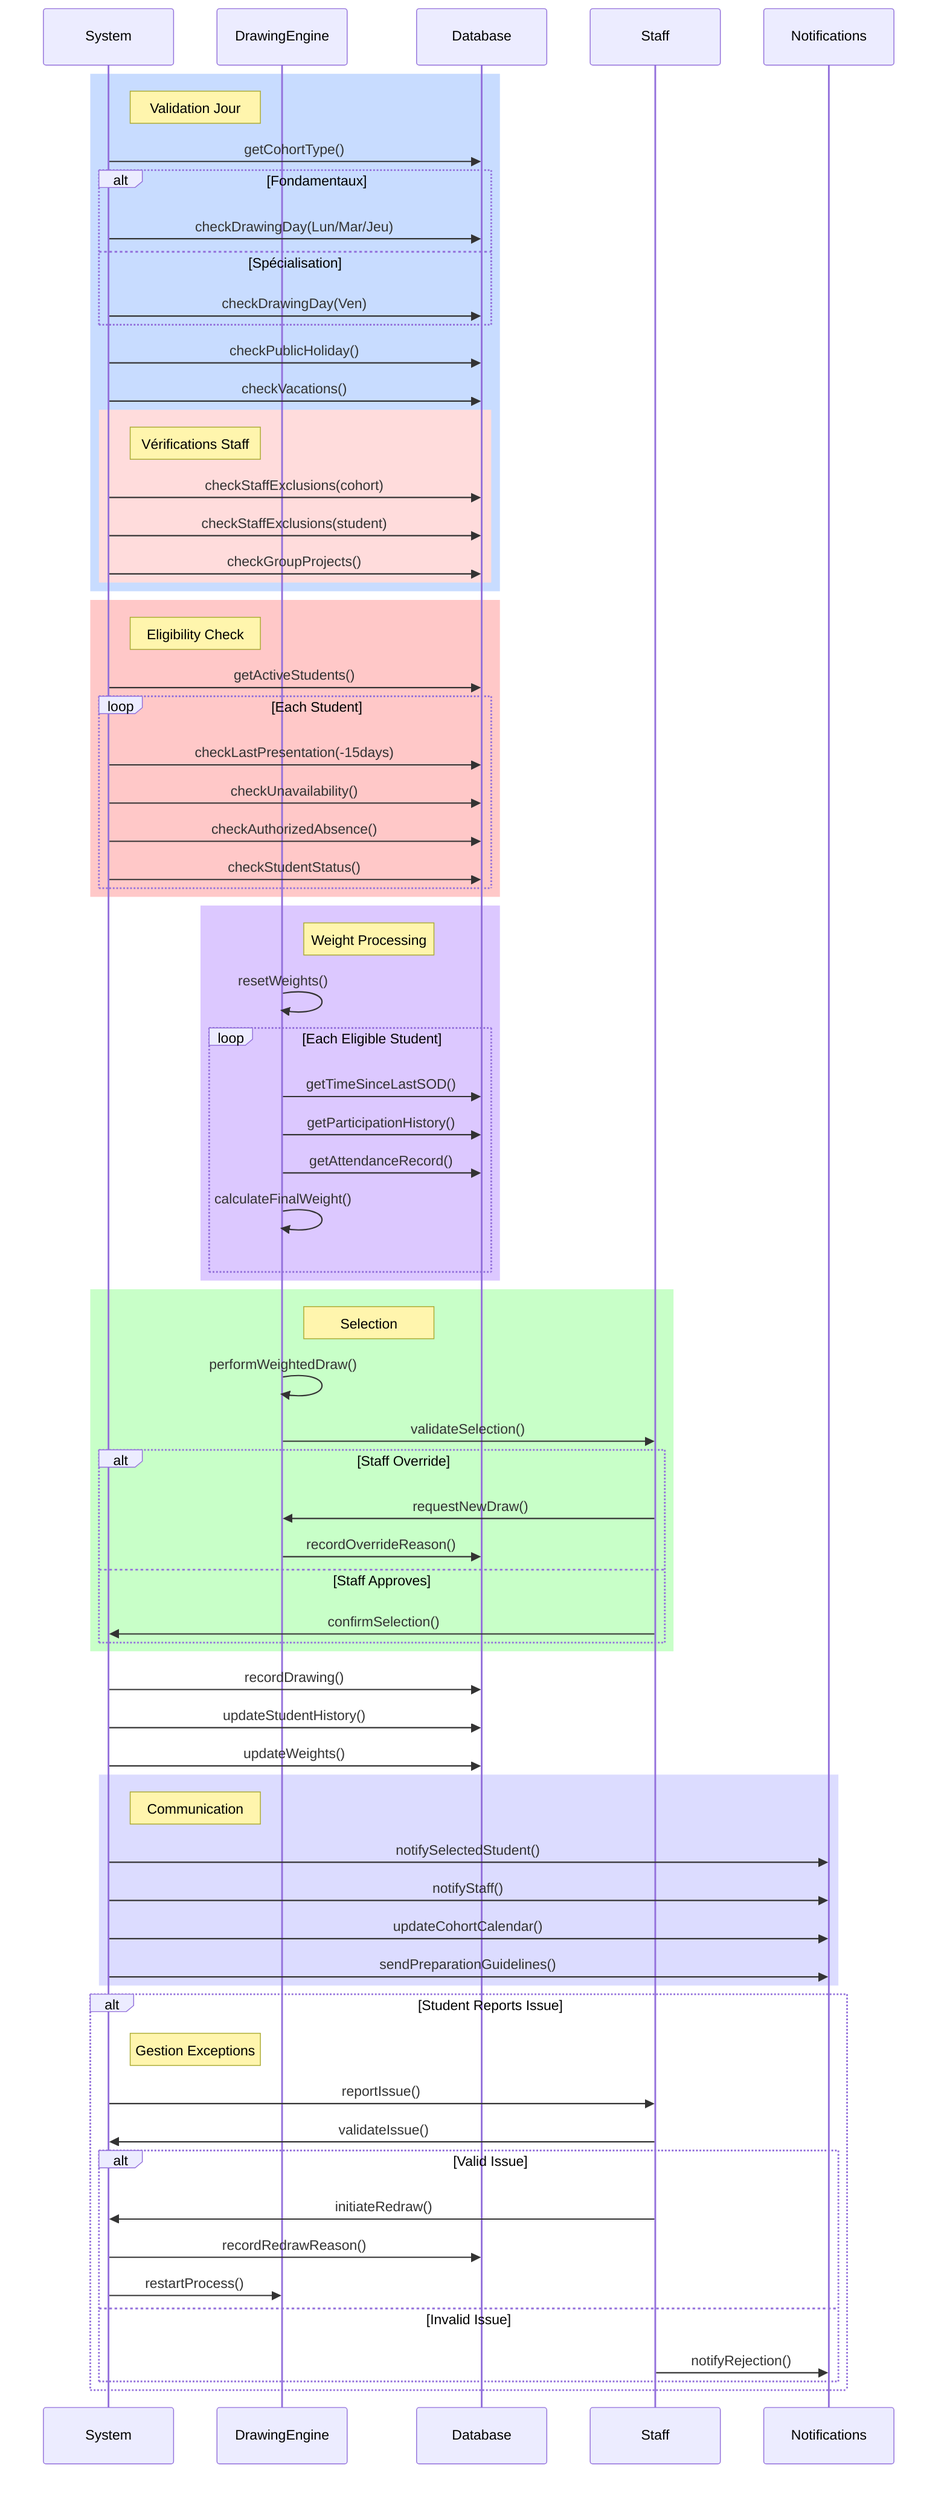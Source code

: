 sequenceDiagram
    participant S as System
    participant D as DrawingEngine
    participant DB as Database
    participant Staff
    participant N as Notifications

    %% Phase 1: Initial Checks
    rect rgb(200, 220, 255)
        Note right of S: Validation Jour
        S->>DB: getCohortType()
        
        alt Fondamentaux
            S->>DB: checkDrawingDay(Lun/Mar/Jeu)
        else Spécialisation
            S->>DB: checkDrawingDay(Ven)
        end

        S->>DB: checkPublicHoliday()
        S->>DB: checkVacations()
        
        rect rgb(255, 220, 220)
            Note right of S: Vérifications Staff
            S->>DB: checkStaffExclusions(cohort)
            S->>DB: checkStaffExclusions(student)
            S->>DB: checkGroupProjects()
        end
    end

    %% Phase 2: Student Eligibility
    rect rgb(255, 200, 200)
        Note right of S: Eligibility Check
        S->>DB: getActiveStudents()
        loop Each Student
            S->>DB: checkLastPresentation(-15days)
            S->>DB: checkUnavailability()
            S->>DB: checkAuthorizedAbsence()
            S->>DB: checkStudentStatus()
        end
    end

    %% Phase 3: Weight Calculation
    rect rgb(220, 200, 255)
        Note right of D: Weight Processing
        D->>D: resetWeights()
        loop Each Eligible Student
            D->>DB: getTimeSinceLastSOD()
            D->>DB: getParticipationHistory()
            D->>DB: getAttendanceRecord()
            D->>D: calculateFinalWeight()
        end
    end

    %% Phase 4: Drawing Process
    rect rgb(200, 255, 200)
        Note right of D: Selection
        D->>D: performWeightedDraw()
        D->>Staff: validateSelection()
        
        alt Staff Override
            Staff->>D: requestNewDraw()
            D->>DB: recordOverrideReason()
        else Staff Approves
            Staff->>S: confirmSelection()
        end
    end

    %% Phase 5: Assignment & Recording
    S->>DB: recordDrawing()
    S->>DB: updateStudentHistory()
    S->>DB: updateWeights()

    %% Phase 6: Notifications
    rect rgb(220, 220, 255)
        Note right of S: Communication
        S->>N: notifySelectedStudent()
        S->>N: notifyStaff()
        S->>N: updateCohortCalendar()
        S->>N: sendPreparationGuidelines()
    end

    %% Phase 7: Exception Handling
    alt Student Reports Issue
        Note right of S: Gestion Exceptions
        S->>Staff: reportIssue()
        Staff->>S: validateIssue()
        
        alt Valid Issue
            Staff->>S: initiateRedraw()
            S->>DB: recordRedrawReason()
            S->>D: restartProcess()
        else Invalid Issue
            Staff->>N: notifyRejection()
        end
    end